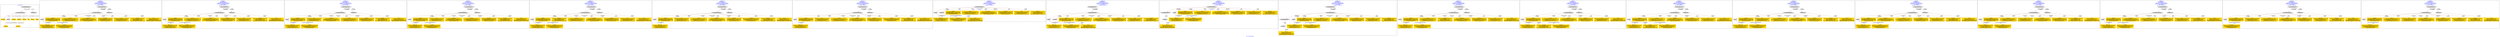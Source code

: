 digraph n0 {
fontcolor="blue"
remincross="true"
label="s12-s-19-artworks.json"
subgraph cluster_0 {
label="1-correct model"
n2[style="filled",color="white",fillcolor="lightgray",label="CulturalHeritageObject1"];
n3[shape="plaintext",style="filled",fillcolor="gold",label="date_made"];
n4[style="filled",color="white",fillcolor="lightgray",label="Person1"];
n5[shape="plaintext",style="filled",fillcolor="gold",label="description"];
n6[shape="plaintext",style="filled",fillcolor="gold",label="dimensions"];
n7[shape="plaintext",style="filled",fillcolor="gold",label="technique"];
n8[shape="plaintext",style="filled",fillcolor="gold",label="title"];
n9[shape="plaintext",style="filled",fillcolor="gold",label="access_id"];
n10[shape="plaintext",style="filled",fillcolor="gold",label="nationality"];
n11[shape="plaintext",style="filled",fillcolor="gold",label="artist_name"];
n12[style="filled",color="white",fillcolor="lightgray",label="EuropeanaAggregation1"];
n13[style="filled",color="white",fillcolor="lightgray",label="WebResource1"];
n14[shape="plaintext",style="filled",fillcolor="gold",label="img_url"];
}
subgraph cluster_1 {
label="candidate 0\nlink coherence:1.0\nnode coherence:1.0\nconfidence:0.48623268279406723\nmapping score:0.6065220053758001\ncost:11.99986\n-precision:1.0-recall:1.0"
n16[style="filled",color="white",fillcolor="lightgray",label="CulturalHeritageObject1"];
n17[style="filled",color="white",fillcolor="lightgray",label="Person1"];
n18[style="filled",color="white",fillcolor="lightgray",label="EuropeanaAggregation1"];
n19[style="filled",color="white",fillcolor="lightgray",label="WebResource1"];
n20[shape="plaintext",style="filled",fillcolor="gold",label="artist_name\n[CulturalHeritageObject,description,0.344]\n[Person,nameOfThePerson,0.279]\n[Document,classLink,0.194]\n[CulturalHeritageObject,title,0.183]"];
n21[shape="plaintext",style="filled",fillcolor="gold",label="technique\n[CulturalHeritageObject,medium,0.681]\n[CulturalHeritageObject,description,0.133]\n[CulturalHeritageObject,provenance,0.124]\n[Concept,prefLabel,0.062]"];
n22[shape="plaintext",style="filled",fillcolor="gold",label="img_url\n[WebResource,classLink,0.646]\n[Document,classLink,0.251]\n[CulturalHeritageObject,description,0.075]\n[CulturalHeritageObject,provenance,0.028]"];
n23[shape="plaintext",style="filled",fillcolor="gold",label="access_id\n[CulturalHeritageObject,extent,0.524]\n[CulturalHeritageObject,accessionNumber,0.179]\n[WebResource,classLink,0.153]\n[CulturalHeritageObject,provenance,0.143]"];
n24[shape="plaintext",style="filled",fillcolor="gold",label="nationality\n[Person,countryAssociatedWithThePerson,0.453]\n[CulturalHeritageObject,description,0.263]\n[CulturalHeritageObject,title,0.227]\n[Concept,prefLabel,0.058]"];
n25[shape="plaintext",style="filled",fillcolor="gold",label="dimensions\n[CulturalHeritageObject,extent,0.67]\n[CulturalHeritageObject,provenance,0.125]\n[CulturalHeritageObject,accessionNumber,0.106]\n[Person,dateOfBirth,0.099]"];
n26[shape="plaintext",style="filled",fillcolor="gold",label="description\n[CulturalHeritageObject,description,0.726]\n[CulturalHeritageObject,title,0.126]\n[CulturalHeritageObject,provenance,0.108]\n[Document,classLink,0.041]"];
n27[shape="plaintext",style="filled",fillcolor="gold",label="title\n[CulturalHeritageObject,description,0.397]\n[CulturalHeritageObject,title,0.306]\n[Document,classLink,0.159]\n[CulturalHeritageObject,provenance,0.137]"];
n28[shape="plaintext",style="filled",fillcolor="gold",label="date_made\n[CulturalHeritageObject,created,0.435]\n[Person,dateOfBirth,0.329]\n[Person,dateOfDeath,0.196]\n[CulturalHeritageObject,provenance,0.041]"];
}
subgraph cluster_2 {
label="candidate 1\nlink coherence:1.0\nnode coherence:1.0\nconfidence:0.48223730548787835\nmapping score:0.6051902129404039\ncost:11.99986\n-precision:0.92-recall:0.92"
n30[style="filled",color="white",fillcolor="lightgray",label="CulturalHeritageObject1"];
n31[style="filled",color="white",fillcolor="lightgray",label="Person1"];
n32[style="filled",color="white",fillcolor="lightgray",label="EuropeanaAggregation1"];
n33[style="filled",color="white",fillcolor="lightgray",label="WebResource1"];
n34[shape="plaintext",style="filled",fillcolor="gold",label="artist_name\n[CulturalHeritageObject,description,0.344]\n[Person,nameOfThePerson,0.279]\n[Document,classLink,0.194]\n[CulturalHeritageObject,title,0.183]"];
n35[shape="plaintext",style="filled",fillcolor="gold",label="technique\n[CulturalHeritageObject,medium,0.681]\n[CulturalHeritageObject,description,0.133]\n[CulturalHeritageObject,provenance,0.124]\n[Concept,prefLabel,0.062]"];
n36[shape="plaintext",style="filled",fillcolor="gold",label="access_id\n[CulturalHeritageObject,extent,0.524]\n[CulturalHeritageObject,accessionNumber,0.179]\n[WebResource,classLink,0.153]\n[CulturalHeritageObject,provenance,0.143]"];
n37[shape="plaintext",style="filled",fillcolor="gold",label="img_url\n[WebResource,classLink,0.646]\n[Document,classLink,0.251]\n[CulturalHeritageObject,description,0.075]\n[CulturalHeritageObject,provenance,0.028]"];
n38[shape="plaintext",style="filled",fillcolor="gold",label="nationality\n[Person,countryAssociatedWithThePerson,0.453]\n[CulturalHeritageObject,description,0.263]\n[CulturalHeritageObject,title,0.227]\n[Concept,prefLabel,0.058]"];
n39[shape="plaintext",style="filled",fillcolor="gold",label="dimensions\n[CulturalHeritageObject,extent,0.67]\n[CulturalHeritageObject,provenance,0.125]\n[CulturalHeritageObject,accessionNumber,0.106]\n[Person,dateOfBirth,0.099]"];
n40[shape="plaintext",style="filled",fillcolor="gold",label="description\n[CulturalHeritageObject,description,0.726]\n[CulturalHeritageObject,title,0.126]\n[CulturalHeritageObject,provenance,0.108]\n[Document,classLink,0.041]"];
n41[shape="plaintext",style="filled",fillcolor="gold",label="title\n[CulturalHeritageObject,description,0.397]\n[CulturalHeritageObject,title,0.306]\n[Document,classLink,0.159]\n[CulturalHeritageObject,provenance,0.137]"];
n42[shape="plaintext",style="filled",fillcolor="gold",label="date_made\n[CulturalHeritageObject,created,0.435]\n[Person,dateOfBirth,0.329]\n[Person,dateOfDeath,0.196]\n[CulturalHeritageObject,provenance,0.041]"];
}
subgraph cluster_3 {
label="candidate 10\nlink coherence:1.0\nnode coherence:1.0\nconfidence:0.44520852692132273\nmapping score:0.592847286751552\ncost:11.99986\n-precision:0.75-recall:0.75"
n44[style="filled",color="white",fillcolor="lightgray",label="CulturalHeritageObject1"];
n45[style="filled",color="white",fillcolor="lightgray",label="Person1"];
n46[style="filled",color="white",fillcolor="lightgray",label="EuropeanaAggregation1"];
n47[style="filled",color="white",fillcolor="lightgray",label="WebResource1"];
n48[shape="plaintext",style="filled",fillcolor="gold",label="artist_name\n[CulturalHeritageObject,description,0.344]\n[Person,nameOfThePerson,0.279]\n[Document,classLink,0.194]\n[CulturalHeritageObject,title,0.183]"];
n49[shape="plaintext",style="filled",fillcolor="gold",label="technique\n[CulturalHeritageObject,medium,0.681]\n[CulturalHeritageObject,description,0.133]\n[CulturalHeritageObject,provenance,0.124]\n[Concept,prefLabel,0.062]"];
n50[shape="plaintext",style="filled",fillcolor="gold",label="title\n[CulturalHeritageObject,description,0.397]\n[CulturalHeritageObject,title,0.306]\n[Document,classLink,0.159]\n[CulturalHeritageObject,provenance,0.137]"];
n51[shape="plaintext",style="filled",fillcolor="gold",label="dimensions\n[CulturalHeritageObject,extent,0.67]\n[CulturalHeritageObject,provenance,0.125]\n[CulturalHeritageObject,accessionNumber,0.106]\n[Person,dateOfBirth,0.099]"];
n52[shape="plaintext",style="filled",fillcolor="gold",label="img_url\n[WebResource,classLink,0.646]\n[Document,classLink,0.251]\n[CulturalHeritageObject,description,0.075]\n[CulturalHeritageObject,provenance,0.028]"];
n53[shape="plaintext",style="filled",fillcolor="gold",label="nationality\n[Person,countryAssociatedWithThePerson,0.453]\n[CulturalHeritageObject,description,0.263]\n[CulturalHeritageObject,title,0.227]\n[Concept,prefLabel,0.058]"];
n54[shape="plaintext",style="filled",fillcolor="gold",label="access_id\n[CulturalHeritageObject,extent,0.524]\n[CulturalHeritageObject,accessionNumber,0.179]\n[WebResource,classLink,0.153]\n[CulturalHeritageObject,provenance,0.143]"];
n55[shape="plaintext",style="filled",fillcolor="gold",label="description\n[CulturalHeritageObject,description,0.726]\n[CulturalHeritageObject,title,0.126]\n[CulturalHeritageObject,provenance,0.108]\n[Document,classLink,0.041]"];
n56[shape="plaintext",style="filled",fillcolor="gold",label="date_made\n[CulturalHeritageObject,created,0.435]\n[Person,dateOfBirth,0.329]\n[Person,dateOfDeath,0.196]\n[CulturalHeritageObject,provenance,0.041]"];
}
subgraph cluster_4 {
label="candidate 11\nlink coherence:1.0\nnode coherence:1.0\nconfidence:0.4431255989180155\nmapping score:0.5921529774171163\ncost:11.99986\n-precision:0.75-recall:0.75"
n58[style="filled",color="white",fillcolor="lightgray",label="CulturalHeritageObject1"];
n59[style="filled",color="white",fillcolor="lightgray",label="Person1"];
n60[style="filled",color="white",fillcolor="lightgray",label="EuropeanaAggregation1"];
n61[style="filled",color="white",fillcolor="lightgray",label="WebResource1"];
n62[shape="plaintext",style="filled",fillcolor="gold",label="artist_name\n[CulturalHeritageObject,description,0.344]\n[Person,nameOfThePerson,0.279]\n[Document,classLink,0.194]\n[CulturalHeritageObject,title,0.183]"];
n63[shape="plaintext",style="filled",fillcolor="gold",label="technique\n[CulturalHeritageObject,medium,0.681]\n[CulturalHeritageObject,description,0.133]\n[CulturalHeritageObject,provenance,0.124]\n[Concept,prefLabel,0.062]"];
n64[shape="plaintext",style="filled",fillcolor="gold",label="title\n[CulturalHeritageObject,description,0.397]\n[CulturalHeritageObject,title,0.306]\n[Document,classLink,0.159]\n[CulturalHeritageObject,provenance,0.137]"];
n65[shape="plaintext",style="filled",fillcolor="gold",label="img_url\n[WebResource,classLink,0.646]\n[Document,classLink,0.251]\n[CulturalHeritageObject,description,0.075]\n[CulturalHeritageObject,provenance,0.028]"];
n66[shape="plaintext",style="filled",fillcolor="gold",label="dimensions\n[CulturalHeritageObject,extent,0.67]\n[CulturalHeritageObject,provenance,0.125]\n[CulturalHeritageObject,accessionNumber,0.106]\n[Person,dateOfBirth,0.099]"];
n67[shape="plaintext",style="filled",fillcolor="gold",label="nationality\n[Person,countryAssociatedWithThePerson,0.453]\n[CulturalHeritageObject,description,0.263]\n[CulturalHeritageObject,title,0.227]\n[Concept,prefLabel,0.058]"];
n68[shape="plaintext",style="filled",fillcolor="gold",label="access_id\n[CulturalHeritageObject,extent,0.524]\n[CulturalHeritageObject,accessionNumber,0.179]\n[WebResource,classLink,0.153]\n[CulturalHeritageObject,provenance,0.143]"];
n69[shape="plaintext",style="filled",fillcolor="gold",label="description\n[CulturalHeritageObject,description,0.726]\n[CulturalHeritageObject,title,0.126]\n[CulturalHeritageObject,provenance,0.108]\n[Document,classLink,0.041]"];
n70[shape="plaintext",style="filled",fillcolor="gold",label="date_made\n[CulturalHeritageObject,created,0.435]\n[Person,dateOfBirth,0.329]\n[Person,dateOfDeath,0.196]\n[CulturalHeritageObject,provenance,0.041]"];
}
subgraph cluster_5 {
label="candidate 12\nlink coherence:1.0\nnode coherence:1.0\nconfidence:0.44238524195260165\nmapping score:0.5919061917619783\ncost:11.99986\n-precision:0.92-recall:0.92"
n72[style="filled",color="white",fillcolor="lightgray",label="CulturalHeritageObject1"];
n73[style="filled",color="white",fillcolor="lightgray",label="Person1"];
n74[style="filled",color="white",fillcolor="lightgray",label="EuropeanaAggregation1"];
n75[style="filled",color="white",fillcolor="lightgray",label="WebResource1"];
n76[shape="plaintext",style="filled",fillcolor="gold",label="artist_name\n[CulturalHeritageObject,description,0.344]\n[Person,nameOfThePerson,0.279]\n[Document,classLink,0.194]\n[CulturalHeritageObject,title,0.183]"];
n77[shape="plaintext",style="filled",fillcolor="gold",label="technique\n[CulturalHeritageObject,medium,0.681]\n[CulturalHeritageObject,description,0.133]\n[CulturalHeritageObject,provenance,0.124]\n[Concept,prefLabel,0.062]"];
n78[shape="plaintext",style="filled",fillcolor="gold",label="date_made\n[CulturalHeritageObject,created,0.435]\n[Person,dateOfBirth,0.329]\n[Person,dateOfDeath,0.196]\n[CulturalHeritageObject,provenance,0.041]"];
n79[shape="plaintext",style="filled",fillcolor="gold",label="img_url\n[WebResource,classLink,0.646]\n[Document,classLink,0.251]\n[CulturalHeritageObject,description,0.075]\n[CulturalHeritageObject,provenance,0.028]"];
n80[shape="plaintext",style="filled",fillcolor="gold",label="access_id\n[CulturalHeritageObject,extent,0.524]\n[CulturalHeritageObject,accessionNumber,0.179]\n[WebResource,classLink,0.153]\n[CulturalHeritageObject,provenance,0.143]"];
n81[shape="plaintext",style="filled",fillcolor="gold",label="nationality\n[Person,countryAssociatedWithThePerson,0.453]\n[CulturalHeritageObject,description,0.263]\n[CulturalHeritageObject,title,0.227]\n[Concept,prefLabel,0.058]"];
n82[shape="plaintext",style="filled",fillcolor="gold",label="dimensions\n[CulturalHeritageObject,extent,0.67]\n[CulturalHeritageObject,provenance,0.125]\n[CulturalHeritageObject,accessionNumber,0.106]\n[Person,dateOfBirth,0.099]"];
n83[shape="plaintext",style="filled",fillcolor="gold",label="description\n[CulturalHeritageObject,description,0.726]\n[CulturalHeritageObject,title,0.126]\n[CulturalHeritageObject,provenance,0.108]\n[Document,classLink,0.041]"];
n84[shape="plaintext",style="filled",fillcolor="gold",label="title\n[CulturalHeritageObject,description,0.397]\n[CulturalHeritageObject,title,0.306]\n[Document,classLink,0.159]\n[CulturalHeritageObject,provenance,0.137]"];
}
subgraph cluster_6 {
label="candidate 13\nlink coherence:1.0\nnode coherence:1.0\nconfidence:0.4423244124899353\nmapping score:0.5918859152744228\ncost:11.99986\n-precision:0.83-recall:0.83"
n86[style="filled",color="white",fillcolor="lightgray",label="CulturalHeritageObject1"];
n87[style="filled",color="white",fillcolor="lightgray",label="Person1"];
n88[style="filled",color="white",fillcolor="lightgray",label="EuropeanaAggregation1"];
n89[style="filled",color="white",fillcolor="lightgray",label="WebResource1"];
n90[shape="plaintext",style="filled",fillcolor="gold",label="artist_name\n[CulturalHeritageObject,description,0.344]\n[Person,nameOfThePerson,0.279]\n[Document,classLink,0.194]\n[CulturalHeritageObject,title,0.183]"];
n91[shape="plaintext",style="filled",fillcolor="gold",label="technique\n[CulturalHeritageObject,medium,0.681]\n[CulturalHeritageObject,description,0.133]\n[CulturalHeritageObject,provenance,0.124]\n[Concept,prefLabel,0.062]"];
n92[shape="plaintext",style="filled",fillcolor="gold",label="title\n[CulturalHeritageObject,description,0.397]\n[CulturalHeritageObject,title,0.306]\n[Document,classLink,0.159]\n[CulturalHeritageObject,provenance,0.137]"];
n93[shape="plaintext",style="filled",fillcolor="gold",label="img_url\n[WebResource,classLink,0.646]\n[Document,classLink,0.251]\n[CulturalHeritageObject,description,0.075]\n[CulturalHeritageObject,provenance,0.028]"];
n94[shape="plaintext",style="filled",fillcolor="gold",label="access_id\n[CulturalHeritageObject,extent,0.524]\n[CulturalHeritageObject,accessionNumber,0.179]\n[WebResource,classLink,0.153]\n[CulturalHeritageObject,provenance,0.143]"];
n95[shape="plaintext",style="filled",fillcolor="gold",label="dimensions\n[CulturalHeritageObject,extent,0.67]\n[CulturalHeritageObject,provenance,0.125]\n[CulturalHeritageObject,accessionNumber,0.106]\n[Person,dateOfBirth,0.099]"];
n96[shape="plaintext",style="filled",fillcolor="gold",label="description\n[CulturalHeritageObject,description,0.726]\n[CulturalHeritageObject,title,0.126]\n[CulturalHeritageObject,provenance,0.108]\n[Document,classLink,0.041]"];
n97[shape="plaintext",style="filled",fillcolor="gold",label="nationality\n[Person,countryAssociatedWithThePerson,0.453]\n[CulturalHeritageObject,description,0.263]\n[CulturalHeritageObject,title,0.227]\n[Concept,prefLabel,0.058]"];
n98[shape="plaintext",style="filled",fillcolor="gold",label="date_made\n[CulturalHeritageObject,created,0.435]\n[Person,dateOfBirth,0.329]\n[Person,dateOfDeath,0.196]\n[CulturalHeritageObject,provenance,0.041]"];
}
subgraph cluster_7 {
label="candidate 14\nlink coherence:1.0\nnode coherence:1.0\nconfidence:0.4423244124899353\nmapping score:0.5918859152744228\ncost:11.99992\n-precision:0.75-recall:0.75"
n100[style="filled",color="white",fillcolor="lightgray",label="CulturalHeritageObject1"];
n101[style="filled",color="white",fillcolor="lightgray",label="Person2"];
n102[style="filled",color="white",fillcolor="lightgray",label="EuropeanaAggregation1"];
n103[style="filled",color="white",fillcolor="lightgray",label="WebResource1"];
n104[shape="plaintext",style="filled",fillcolor="gold",label="technique\n[CulturalHeritageObject,medium,0.681]\n[CulturalHeritageObject,description,0.133]\n[CulturalHeritageObject,provenance,0.124]\n[Concept,prefLabel,0.062]"];
n105[shape="plaintext",style="filled",fillcolor="gold",label="title\n[CulturalHeritageObject,description,0.397]\n[CulturalHeritageObject,title,0.306]\n[Document,classLink,0.159]\n[CulturalHeritageObject,provenance,0.137]"];
n106[shape="plaintext",style="filled",fillcolor="gold",label="img_url\n[WebResource,classLink,0.646]\n[Document,classLink,0.251]\n[CulturalHeritageObject,description,0.075]\n[CulturalHeritageObject,provenance,0.028]"];
n107[shape="plaintext",style="filled",fillcolor="gold",label="access_id\n[CulturalHeritageObject,extent,0.524]\n[CulturalHeritageObject,accessionNumber,0.179]\n[WebResource,classLink,0.153]\n[CulturalHeritageObject,provenance,0.143]"];
n108[shape="plaintext",style="filled",fillcolor="gold",label="dimensions\n[CulturalHeritageObject,extent,0.67]\n[CulturalHeritageObject,provenance,0.125]\n[CulturalHeritageObject,accessionNumber,0.106]\n[Person,dateOfBirth,0.099]"];
n109[shape="plaintext",style="filled",fillcolor="gold",label="description\n[CulturalHeritageObject,description,0.726]\n[CulturalHeritageObject,title,0.126]\n[CulturalHeritageObject,provenance,0.108]\n[Document,classLink,0.041]"];
n110[shape="plaintext",style="filled",fillcolor="gold",label="artist_name\n[CulturalHeritageObject,description,0.344]\n[Person,nameOfThePerson,0.279]\n[Document,classLink,0.194]\n[CulturalHeritageObject,title,0.183]"];
n111[shape="plaintext",style="filled",fillcolor="gold",label="nationality\n[Person,countryAssociatedWithThePerson,0.453]\n[CulturalHeritageObject,description,0.263]\n[CulturalHeritageObject,title,0.227]\n[Concept,prefLabel,0.058]"];
n112[shape="plaintext",style="filled",fillcolor="gold",label="date_made\n[CulturalHeritageObject,created,0.435]\n[Person,dateOfBirth,0.329]\n[Person,dateOfDeath,0.196]\n[CulturalHeritageObject,provenance,0.041]"];
}
subgraph cluster_8 {
label="candidate 15\nlink coherence:1.0\nnode coherence:1.0\nconfidence:0.44232342780380496\nmapping score:0.5918855870457127\ncost:10.99994\n-precision:0.82-recall:0.75"
n114[style="filled",color="white",fillcolor="lightgray",label="CulturalHeritageObject1"];
n115[style="filled",color="white",fillcolor="lightgray",label="Person1"];
n116[style="filled",color="white",fillcolor="lightgray",label="Document1"];
n117[shape="plaintext",style="filled",fillcolor="gold",label="artist_name\n[CulturalHeritageObject,description,0.344]\n[Person,nameOfThePerson,0.279]\n[Document,classLink,0.194]\n[CulturalHeritageObject,title,0.183]"];
n118[shape="plaintext",style="filled",fillcolor="gold",label="technique\n[CulturalHeritageObject,medium,0.681]\n[CulturalHeritageObject,description,0.133]\n[CulturalHeritageObject,provenance,0.124]\n[Concept,prefLabel,0.062]"];
n119[shape="plaintext",style="filled",fillcolor="gold",label="img_url\n[WebResource,classLink,0.646]\n[Document,classLink,0.251]\n[CulturalHeritageObject,description,0.075]\n[CulturalHeritageObject,provenance,0.028]"];
n120[shape="plaintext",style="filled",fillcolor="gold",label="access_id\n[CulturalHeritageObject,extent,0.524]\n[CulturalHeritageObject,accessionNumber,0.179]\n[WebResource,classLink,0.153]\n[CulturalHeritageObject,provenance,0.143]"];
n121[shape="plaintext",style="filled",fillcolor="gold",label="nationality\n[Person,countryAssociatedWithThePerson,0.453]\n[CulturalHeritageObject,description,0.263]\n[CulturalHeritageObject,title,0.227]\n[Concept,prefLabel,0.058]"];
n122[shape="plaintext",style="filled",fillcolor="gold",label="dimensions\n[CulturalHeritageObject,extent,0.67]\n[CulturalHeritageObject,provenance,0.125]\n[CulturalHeritageObject,accessionNumber,0.106]\n[Person,dateOfBirth,0.099]"];
n123[shape="plaintext",style="filled",fillcolor="gold",label="description\n[CulturalHeritageObject,description,0.726]\n[CulturalHeritageObject,title,0.126]\n[CulturalHeritageObject,provenance,0.108]\n[Document,classLink,0.041]"];
n124[shape="plaintext",style="filled",fillcolor="gold",label="title\n[CulturalHeritageObject,description,0.397]\n[CulturalHeritageObject,title,0.306]\n[Document,classLink,0.159]\n[CulturalHeritageObject,provenance,0.137]"];
n125[shape="plaintext",style="filled",fillcolor="gold",label="date_made\n[CulturalHeritageObject,created,0.435]\n[Person,dateOfBirth,0.329]\n[Person,dateOfDeath,0.196]\n[CulturalHeritageObject,provenance,0.041]"];
}
subgraph cluster_9 {
label="candidate 16\nlink coherence:1.0\nnode coherence:1.0\nconfidence:0.44232342780380496\nmapping score:0.5918855870457127\ncost:11.9999\n-precision:0.83-recall:0.83"
n127[style="filled",color="white",fillcolor="lightgray",label="CulturalHeritageObject1"];
n128[style="filled",color="white",fillcolor="lightgray",label="Person1"];
n129[style="filled",color="white",fillcolor="lightgray",label="Document1"];
n130[style="filled",color="white",fillcolor="lightgray",label="EuropeanaAggregation1"];
n131[shape="plaintext",style="filled",fillcolor="gold",label="artist_name\n[CulturalHeritageObject,description,0.344]\n[Person,nameOfThePerson,0.279]\n[Document,classLink,0.194]\n[CulturalHeritageObject,title,0.183]"];
n132[shape="plaintext",style="filled",fillcolor="gold",label="technique\n[CulturalHeritageObject,medium,0.681]\n[CulturalHeritageObject,description,0.133]\n[CulturalHeritageObject,provenance,0.124]\n[Concept,prefLabel,0.062]"];
n133[shape="plaintext",style="filled",fillcolor="gold",label="img_url\n[WebResource,classLink,0.646]\n[Document,classLink,0.251]\n[CulturalHeritageObject,description,0.075]\n[CulturalHeritageObject,provenance,0.028]"];
n134[shape="plaintext",style="filled",fillcolor="gold",label="access_id\n[CulturalHeritageObject,extent,0.524]\n[CulturalHeritageObject,accessionNumber,0.179]\n[WebResource,classLink,0.153]\n[CulturalHeritageObject,provenance,0.143]"];
n135[shape="plaintext",style="filled",fillcolor="gold",label="nationality\n[Person,countryAssociatedWithThePerson,0.453]\n[CulturalHeritageObject,description,0.263]\n[CulturalHeritageObject,title,0.227]\n[Concept,prefLabel,0.058]"];
n136[shape="plaintext",style="filled",fillcolor="gold",label="dimensions\n[CulturalHeritageObject,extent,0.67]\n[CulturalHeritageObject,provenance,0.125]\n[CulturalHeritageObject,accessionNumber,0.106]\n[Person,dateOfBirth,0.099]"];
n137[shape="plaintext",style="filled",fillcolor="gold",label="description\n[CulturalHeritageObject,description,0.726]\n[CulturalHeritageObject,title,0.126]\n[CulturalHeritageObject,provenance,0.108]\n[Document,classLink,0.041]"];
n138[shape="plaintext",style="filled",fillcolor="gold",label="title\n[CulturalHeritageObject,description,0.397]\n[CulturalHeritageObject,title,0.306]\n[Document,classLink,0.159]\n[CulturalHeritageObject,provenance,0.137]"];
n139[shape="plaintext",style="filled",fillcolor="gold",label="date_made\n[CulturalHeritageObject,created,0.435]\n[Person,dateOfBirth,0.329]\n[Person,dateOfDeath,0.196]\n[CulturalHeritageObject,provenance,0.041]"];
}
subgraph cluster_10 {
label="candidate 17\nlink coherence:1.0\nnode coherence:1.0\nconfidence:0.44232342780380496\nmapping score:0.5918855870457127\ncost:11.99993\n-precision:0.75-recall:0.75"
n141[style="filled",color="white",fillcolor="lightgray",label="CulturalHeritageObject1"];
n142[style="filled",color="white",fillcolor="lightgray",label="CulturalHeritageObject2"];
n143[style="filled",color="white",fillcolor="lightgray",label="Person1"];
n144[style="filled",color="white",fillcolor="lightgray",label="Document2"];
n145[shape="plaintext",style="filled",fillcolor="gold",label="artist_name\n[CulturalHeritageObject,description,0.344]\n[Person,nameOfThePerson,0.279]\n[Document,classLink,0.194]\n[CulturalHeritageObject,title,0.183]"];
n146[shape="plaintext",style="filled",fillcolor="gold",label="technique\n[CulturalHeritageObject,medium,0.681]\n[CulturalHeritageObject,description,0.133]\n[CulturalHeritageObject,provenance,0.124]\n[Concept,prefLabel,0.062]"];
n147[shape="plaintext",style="filled",fillcolor="gold",label="access_id\n[CulturalHeritageObject,extent,0.524]\n[CulturalHeritageObject,accessionNumber,0.179]\n[WebResource,classLink,0.153]\n[CulturalHeritageObject,provenance,0.143]"];
n148[shape="plaintext",style="filled",fillcolor="gold",label="nationality\n[Person,countryAssociatedWithThePerson,0.453]\n[CulturalHeritageObject,description,0.263]\n[CulturalHeritageObject,title,0.227]\n[Concept,prefLabel,0.058]"];
n149[shape="plaintext",style="filled",fillcolor="gold",label="dimensions\n[CulturalHeritageObject,extent,0.67]\n[CulturalHeritageObject,provenance,0.125]\n[CulturalHeritageObject,accessionNumber,0.106]\n[Person,dateOfBirth,0.099]"];
n150[shape="plaintext",style="filled",fillcolor="gold",label="description\n[CulturalHeritageObject,description,0.726]\n[CulturalHeritageObject,title,0.126]\n[CulturalHeritageObject,provenance,0.108]\n[Document,classLink,0.041]"];
n151[shape="plaintext",style="filled",fillcolor="gold",label="img_url\n[WebResource,classLink,0.646]\n[Document,classLink,0.251]\n[CulturalHeritageObject,description,0.075]\n[CulturalHeritageObject,provenance,0.028]"];
n152[shape="plaintext",style="filled",fillcolor="gold",label="title\n[CulturalHeritageObject,description,0.397]\n[CulturalHeritageObject,title,0.306]\n[Document,classLink,0.159]\n[CulturalHeritageObject,provenance,0.137]"];
n153[shape="plaintext",style="filled",fillcolor="gold",label="date_made\n[CulturalHeritageObject,created,0.435]\n[Person,dateOfBirth,0.329]\n[Person,dateOfDeath,0.196]\n[CulturalHeritageObject,provenance,0.041]"];
}
subgraph cluster_11 {
label="candidate 18\nlink coherence:1.0\nnode coherence:1.0\nconfidence:0.44232342780380496\nmapping score:0.5918855870457127\ncost:12.99989\n-precision:0.77-recall:0.83"
n155[style="filled",color="white",fillcolor="lightgray",label="CulturalHeritageObject1"];
n156[style="filled",color="white",fillcolor="lightgray",label="CulturalHeritageObject2"];
n157[style="filled",color="white",fillcolor="lightgray",label="Person1"];
n158[style="filled",color="white",fillcolor="lightgray",label="Document2"];
n159[style="filled",color="white",fillcolor="lightgray",label="EuropeanaAggregation1"];
n160[shape="plaintext",style="filled",fillcolor="gold",label="artist_name\n[CulturalHeritageObject,description,0.344]\n[Person,nameOfThePerson,0.279]\n[Document,classLink,0.194]\n[CulturalHeritageObject,title,0.183]"];
n161[shape="plaintext",style="filled",fillcolor="gold",label="technique\n[CulturalHeritageObject,medium,0.681]\n[CulturalHeritageObject,description,0.133]\n[CulturalHeritageObject,provenance,0.124]\n[Concept,prefLabel,0.062]"];
n162[shape="plaintext",style="filled",fillcolor="gold",label="access_id\n[CulturalHeritageObject,extent,0.524]\n[CulturalHeritageObject,accessionNumber,0.179]\n[WebResource,classLink,0.153]\n[CulturalHeritageObject,provenance,0.143]"];
n163[shape="plaintext",style="filled",fillcolor="gold",label="nationality\n[Person,countryAssociatedWithThePerson,0.453]\n[CulturalHeritageObject,description,0.263]\n[CulturalHeritageObject,title,0.227]\n[Concept,prefLabel,0.058]"];
n164[shape="plaintext",style="filled",fillcolor="gold",label="dimensions\n[CulturalHeritageObject,extent,0.67]\n[CulturalHeritageObject,provenance,0.125]\n[CulturalHeritageObject,accessionNumber,0.106]\n[Person,dateOfBirth,0.099]"];
n165[shape="plaintext",style="filled",fillcolor="gold",label="description\n[CulturalHeritageObject,description,0.726]\n[CulturalHeritageObject,title,0.126]\n[CulturalHeritageObject,provenance,0.108]\n[Document,classLink,0.041]"];
n166[shape="plaintext",style="filled",fillcolor="gold",label="img_url\n[WebResource,classLink,0.646]\n[Document,classLink,0.251]\n[CulturalHeritageObject,description,0.075]\n[CulturalHeritageObject,provenance,0.028]"];
n167[shape="plaintext",style="filled",fillcolor="gold",label="title\n[CulturalHeritageObject,description,0.397]\n[CulturalHeritageObject,title,0.306]\n[Document,classLink,0.159]\n[CulturalHeritageObject,provenance,0.137]"];
n168[shape="plaintext",style="filled",fillcolor="gold",label="date_made\n[CulturalHeritageObject,created,0.435]\n[Person,dateOfBirth,0.329]\n[Person,dateOfDeath,0.196]\n[CulturalHeritageObject,provenance,0.041]"];
}
subgraph cluster_12 {
label="candidate 19\nlink coherence:1.0\nnode coherence:1.0\nconfidence:0.43838986464641283\nmapping score:0.5905743993265821\ncost:11.99986\n-precision:0.83-recall:0.83"
n170[style="filled",color="white",fillcolor="lightgray",label="CulturalHeritageObject1"];
n171[style="filled",color="white",fillcolor="lightgray",label="Person1"];
n172[style="filled",color="white",fillcolor="lightgray",label="EuropeanaAggregation1"];
n173[style="filled",color="white",fillcolor="lightgray",label="WebResource1"];
n174[shape="plaintext",style="filled",fillcolor="gold",label="artist_name\n[CulturalHeritageObject,description,0.344]\n[Person,nameOfThePerson,0.279]\n[Document,classLink,0.194]\n[CulturalHeritageObject,title,0.183]"];
n175[shape="plaintext",style="filled",fillcolor="gold",label="technique\n[CulturalHeritageObject,medium,0.681]\n[CulturalHeritageObject,description,0.133]\n[CulturalHeritageObject,provenance,0.124]\n[Concept,prefLabel,0.062]"];
n176[shape="plaintext",style="filled",fillcolor="gold",label="access_id\n[CulturalHeritageObject,extent,0.524]\n[CulturalHeritageObject,accessionNumber,0.179]\n[WebResource,classLink,0.153]\n[CulturalHeritageObject,provenance,0.143]"];
n177[shape="plaintext",style="filled",fillcolor="gold",label="date_made\n[CulturalHeritageObject,created,0.435]\n[Person,dateOfBirth,0.329]\n[Person,dateOfDeath,0.196]\n[CulturalHeritageObject,provenance,0.041]"];
n178[shape="plaintext",style="filled",fillcolor="gold",label="img_url\n[WebResource,classLink,0.646]\n[Document,classLink,0.251]\n[CulturalHeritageObject,description,0.075]\n[CulturalHeritageObject,provenance,0.028]"];
n179[shape="plaintext",style="filled",fillcolor="gold",label="nationality\n[Person,countryAssociatedWithThePerson,0.453]\n[CulturalHeritageObject,description,0.263]\n[CulturalHeritageObject,title,0.227]\n[Concept,prefLabel,0.058]"];
n180[shape="plaintext",style="filled",fillcolor="gold",label="dimensions\n[CulturalHeritageObject,extent,0.67]\n[CulturalHeritageObject,provenance,0.125]\n[CulturalHeritageObject,accessionNumber,0.106]\n[Person,dateOfBirth,0.099]"];
n181[shape="plaintext",style="filled",fillcolor="gold",label="description\n[CulturalHeritageObject,description,0.726]\n[CulturalHeritageObject,title,0.126]\n[CulturalHeritageObject,provenance,0.108]\n[Document,classLink,0.041]"];
n182[shape="plaintext",style="filled",fillcolor="gold",label="title\n[CulturalHeritageObject,description,0.397]\n[CulturalHeritageObject,title,0.306]\n[Document,classLink,0.159]\n[CulturalHeritageObject,provenance,0.137]"];
}
subgraph cluster_13 {
label="candidate 2\nlink coherence:1.0\nnode coherence:1.0\nconfidence:0.4743967088198801\nmapping score:0.6025766807177378\ncost:11.99986\n-precision:0.92-recall:0.92"
n184[style="filled",color="white",fillcolor="lightgray",label="CulturalHeritageObject1"];
n185[style="filled",color="white",fillcolor="lightgray",label="Person1"];
n186[style="filled",color="white",fillcolor="lightgray",label="EuropeanaAggregation1"];
n187[style="filled",color="white",fillcolor="lightgray",label="WebResource1"];
n188[shape="plaintext",style="filled",fillcolor="gold",label="artist_name\n[CulturalHeritageObject,description,0.344]\n[Person,nameOfThePerson,0.279]\n[Document,classLink,0.194]\n[CulturalHeritageObject,title,0.183]"];
n189[shape="plaintext",style="filled",fillcolor="gold",label="technique\n[CulturalHeritageObject,medium,0.681]\n[CulturalHeritageObject,description,0.133]\n[CulturalHeritageObject,provenance,0.124]\n[Concept,prefLabel,0.062]"];
n190[shape="plaintext",style="filled",fillcolor="gold",label="date_made\n[CulturalHeritageObject,created,0.435]\n[Person,dateOfBirth,0.329]\n[Person,dateOfDeath,0.196]\n[CulturalHeritageObject,provenance,0.041]"];
n191[shape="plaintext",style="filled",fillcolor="gold",label="img_url\n[WebResource,classLink,0.646]\n[Document,classLink,0.251]\n[CulturalHeritageObject,description,0.075]\n[CulturalHeritageObject,provenance,0.028]"];
n192[shape="plaintext",style="filled",fillcolor="gold",label="access_id\n[CulturalHeritageObject,extent,0.524]\n[CulturalHeritageObject,accessionNumber,0.179]\n[WebResource,classLink,0.153]\n[CulturalHeritageObject,provenance,0.143]"];
n193[shape="plaintext",style="filled",fillcolor="gold",label="nationality\n[Person,countryAssociatedWithThePerson,0.453]\n[CulturalHeritageObject,description,0.263]\n[CulturalHeritageObject,title,0.227]\n[Concept,prefLabel,0.058]"];
n194[shape="plaintext",style="filled",fillcolor="gold",label="dimensions\n[CulturalHeritageObject,extent,0.67]\n[CulturalHeritageObject,provenance,0.125]\n[CulturalHeritageObject,accessionNumber,0.106]\n[Person,dateOfBirth,0.099]"];
n195[shape="plaintext",style="filled",fillcolor="gold",label="description\n[CulturalHeritageObject,description,0.726]\n[CulturalHeritageObject,title,0.126]\n[CulturalHeritageObject,provenance,0.108]\n[Document,classLink,0.041]"];
n196[shape="plaintext",style="filled",fillcolor="gold",label="title\n[CulturalHeritageObject,description,0.397]\n[CulturalHeritageObject,title,0.306]\n[Document,classLink,0.159]\n[CulturalHeritageObject,provenance,0.137]"];
}
subgraph cluster_14 {
label="candidate 3\nlink coherence:1.0\nnode coherence:1.0\nconfidence:0.47040133151369123\nmapping score:0.6012448882823415\ncost:11.99986\n-precision:0.83-recall:0.83"
n198[style="filled",color="white",fillcolor="lightgray",label="CulturalHeritageObject1"];
n199[style="filled",color="white",fillcolor="lightgray",label="Person1"];
n200[style="filled",color="white",fillcolor="lightgray",label="EuropeanaAggregation1"];
n201[style="filled",color="white",fillcolor="lightgray",label="WebResource1"];
n202[shape="plaintext",style="filled",fillcolor="gold",label="artist_name\n[CulturalHeritageObject,description,0.344]\n[Person,nameOfThePerson,0.279]\n[Document,classLink,0.194]\n[CulturalHeritageObject,title,0.183]"];
n203[shape="plaintext",style="filled",fillcolor="gold",label="technique\n[CulturalHeritageObject,medium,0.681]\n[CulturalHeritageObject,description,0.133]\n[CulturalHeritageObject,provenance,0.124]\n[Concept,prefLabel,0.062]"];
n204[shape="plaintext",style="filled",fillcolor="gold",label="date_made\n[CulturalHeritageObject,created,0.435]\n[Person,dateOfBirth,0.329]\n[Person,dateOfDeath,0.196]\n[CulturalHeritageObject,provenance,0.041]"];
n205[shape="plaintext",style="filled",fillcolor="gold",label="access_id\n[CulturalHeritageObject,extent,0.524]\n[CulturalHeritageObject,accessionNumber,0.179]\n[WebResource,classLink,0.153]\n[CulturalHeritageObject,provenance,0.143]"];
n206[shape="plaintext",style="filled",fillcolor="gold",label="img_url\n[WebResource,classLink,0.646]\n[Document,classLink,0.251]\n[CulturalHeritageObject,description,0.075]\n[CulturalHeritageObject,provenance,0.028]"];
n207[shape="plaintext",style="filled",fillcolor="gold",label="nationality\n[Person,countryAssociatedWithThePerson,0.453]\n[CulturalHeritageObject,description,0.263]\n[CulturalHeritageObject,title,0.227]\n[Concept,prefLabel,0.058]"];
n208[shape="plaintext",style="filled",fillcolor="gold",label="dimensions\n[CulturalHeritageObject,extent,0.67]\n[CulturalHeritageObject,provenance,0.125]\n[CulturalHeritageObject,accessionNumber,0.106]\n[Person,dateOfBirth,0.099]"];
n209[shape="plaintext",style="filled",fillcolor="gold",label="description\n[CulturalHeritageObject,description,0.726]\n[CulturalHeritageObject,title,0.126]\n[CulturalHeritageObject,provenance,0.108]\n[Document,classLink,0.041]"];
n210[shape="plaintext",style="filled",fillcolor="gold",label="title\n[CulturalHeritageObject,description,0.397]\n[CulturalHeritageObject,title,0.306]\n[Document,classLink,0.159]\n[CulturalHeritageObject,provenance,0.137]"];
}
subgraph cluster_15 {
label="candidate 4\nlink coherence:1.0\nnode coherence:1.0\nconfidence:0.4674480601342165\nmapping score:0.6002604644891832\ncost:11.99986\n-precision:0.92-recall:0.92"
n212[style="filled",color="white",fillcolor="lightgray",label="CulturalHeritageObject1"];
n213[style="filled",color="white",fillcolor="lightgray",label="Person1"];
n214[style="filled",color="white",fillcolor="lightgray",label="EuropeanaAggregation1"];
n215[style="filled",color="white",fillcolor="lightgray",label="WebResource1"];
n216[shape="plaintext",style="filled",fillcolor="gold",label="artist_name\n[CulturalHeritageObject,description,0.344]\n[Person,nameOfThePerson,0.279]\n[Document,classLink,0.194]\n[CulturalHeritageObject,title,0.183]"];
n217[shape="plaintext",style="filled",fillcolor="gold",label="technique\n[CulturalHeritageObject,medium,0.681]\n[CulturalHeritageObject,description,0.133]\n[CulturalHeritageObject,provenance,0.124]\n[Concept,prefLabel,0.062]"];
n218[shape="plaintext",style="filled",fillcolor="gold",label="title\n[CulturalHeritageObject,description,0.397]\n[CulturalHeritageObject,title,0.306]\n[Document,classLink,0.159]\n[CulturalHeritageObject,provenance,0.137]"];
n219[shape="plaintext",style="filled",fillcolor="gold",label="img_url\n[WebResource,classLink,0.646]\n[Document,classLink,0.251]\n[CulturalHeritageObject,description,0.075]\n[CulturalHeritageObject,provenance,0.028]"];
n220[shape="plaintext",style="filled",fillcolor="gold",label="access_id\n[CulturalHeritageObject,extent,0.524]\n[CulturalHeritageObject,accessionNumber,0.179]\n[WebResource,classLink,0.153]\n[CulturalHeritageObject,provenance,0.143]"];
n221[shape="plaintext",style="filled",fillcolor="gold",label="nationality\n[Person,countryAssociatedWithThePerson,0.453]\n[CulturalHeritageObject,description,0.263]\n[CulturalHeritageObject,title,0.227]\n[Concept,prefLabel,0.058]"];
n222[shape="plaintext",style="filled",fillcolor="gold",label="dimensions\n[CulturalHeritageObject,extent,0.67]\n[CulturalHeritageObject,provenance,0.125]\n[CulturalHeritageObject,accessionNumber,0.106]\n[Person,dateOfBirth,0.099]"];
n223[shape="plaintext",style="filled",fillcolor="gold",label="description\n[CulturalHeritageObject,description,0.726]\n[CulturalHeritageObject,title,0.126]\n[CulturalHeritageObject,provenance,0.108]\n[Document,classLink,0.041]"];
n224[shape="plaintext",style="filled",fillcolor="gold",label="date_made\n[CulturalHeritageObject,created,0.435]\n[Person,dateOfBirth,0.329]\n[Person,dateOfDeath,0.196]\n[CulturalHeritageObject,provenance,0.041]"];
}
subgraph cluster_16 {
label="candidate 5\nlink coherence:1.0\nnode coherence:1.0\nconfidence:0.46399314958117344\nmapping score:0.599108827638169\ncost:11.99986\n-precision:0.83-recall:0.83"
n226[style="filled",color="white",fillcolor="lightgray",label="CulturalHeritageObject1"];
n227[style="filled",color="white",fillcolor="lightgray",label="Person1"];
n228[style="filled",color="white",fillcolor="lightgray",label="EuropeanaAggregation1"];
n229[style="filled",color="white",fillcolor="lightgray",label="WebResource1"];
n230[shape="plaintext",style="filled",fillcolor="gold",label="artist_name\n[CulturalHeritageObject,description,0.344]\n[Person,nameOfThePerson,0.279]\n[Document,classLink,0.194]\n[CulturalHeritageObject,title,0.183]"];
n231[shape="plaintext",style="filled",fillcolor="gold",label="technique\n[CulturalHeritageObject,medium,0.681]\n[CulturalHeritageObject,description,0.133]\n[CulturalHeritageObject,provenance,0.124]\n[Concept,prefLabel,0.062]"];
n232[shape="plaintext",style="filled",fillcolor="gold",label="dimensions\n[CulturalHeritageObject,extent,0.67]\n[CulturalHeritageObject,provenance,0.125]\n[CulturalHeritageObject,accessionNumber,0.106]\n[Person,dateOfBirth,0.099]"];
n233[shape="plaintext",style="filled",fillcolor="gold",label="img_url\n[WebResource,classLink,0.646]\n[Document,classLink,0.251]\n[CulturalHeritageObject,description,0.075]\n[CulturalHeritageObject,provenance,0.028]"];
n234[shape="plaintext",style="filled",fillcolor="gold",label="nationality\n[Person,countryAssociatedWithThePerson,0.453]\n[CulturalHeritageObject,description,0.263]\n[CulturalHeritageObject,title,0.227]\n[Concept,prefLabel,0.058]"];
n235[shape="plaintext",style="filled",fillcolor="gold",label="access_id\n[CulturalHeritageObject,extent,0.524]\n[CulturalHeritageObject,accessionNumber,0.179]\n[WebResource,classLink,0.153]\n[CulturalHeritageObject,provenance,0.143]"];
n236[shape="plaintext",style="filled",fillcolor="gold",label="description\n[CulturalHeritageObject,description,0.726]\n[CulturalHeritageObject,title,0.126]\n[CulturalHeritageObject,provenance,0.108]\n[Document,classLink,0.041]"];
n237[shape="plaintext",style="filled",fillcolor="gold",label="title\n[CulturalHeritageObject,description,0.397]\n[CulturalHeritageObject,title,0.306]\n[Document,classLink,0.159]\n[CulturalHeritageObject,provenance,0.137]"];
n238[shape="plaintext",style="filled",fillcolor="gold",label="date_made\n[CulturalHeritageObject,created,0.435]\n[Person,dateOfBirth,0.329]\n[Person,dateOfDeath,0.196]\n[CulturalHeritageObject,provenance,0.041]"];
}
subgraph cluster_17 {
label="candidate 6\nlink coherence:1.0\nnode coherence:1.0\nconfidence:0.4634526828280276\nmapping score:0.598928672053787\ncost:11.99986\n-precision:0.83-recall:0.83"
n240[style="filled",color="white",fillcolor="lightgray",label="CulturalHeritageObject1"];
n241[style="filled",color="white",fillcolor="lightgray",label="Person1"];
n242[style="filled",color="white",fillcolor="lightgray",label="EuropeanaAggregation1"];
n243[style="filled",color="white",fillcolor="lightgray",label="WebResource1"];
n244[shape="plaintext",style="filled",fillcolor="gold",label="artist_name\n[CulturalHeritageObject,description,0.344]\n[Person,nameOfThePerson,0.279]\n[Document,classLink,0.194]\n[CulturalHeritageObject,title,0.183]"];
n245[shape="plaintext",style="filled",fillcolor="gold",label="technique\n[CulturalHeritageObject,medium,0.681]\n[CulturalHeritageObject,description,0.133]\n[CulturalHeritageObject,provenance,0.124]\n[Concept,prefLabel,0.062]"];
n246[shape="plaintext",style="filled",fillcolor="gold",label="access_id\n[CulturalHeritageObject,extent,0.524]\n[CulturalHeritageObject,accessionNumber,0.179]\n[WebResource,classLink,0.153]\n[CulturalHeritageObject,provenance,0.143]"];
n247[shape="plaintext",style="filled",fillcolor="gold",label="title\n[CulturalHeritageObject,description,0.397]\n[CulturalHeritageObject,title,0.306]\n[Document,classLink,0.159]\n[CulturalHeritageObject,provenance,0.137]"];
n248[shape="plaintext",style="filled",fillcolor="gold",label="img_url\n[WebResource,classLink,0.646]\n[Document,classLink,0.251]\n[CulturalHeritageObject,description,0.075]\n[CulturalHeritageObject,provenance,0.028]"];
n249[shape="plaintext",style="filled",fillcolor="gold",label="nationality\n[Person,countryAssociatedWithThePerson,0.453]\n[CulturalHeritageObject,description,0.263]\n[CulturalHeritageObject,title,0.227]\n[Concept,prefLabel,0.058]"];
n250[shape="plaintext",style="filled",fillcolor="gold",label="dimensions\n[CulturalHeritageObject,extent,0.67]\n[CulturalHeritageObject,provenance,0.125]\n[CulturalHeritageObject,accessionNumber,0.106]\n[Person,dateOfBirth,0.099]"];
n251[shape="plaintext",style="filled",fillcolor="gold",label="description\n[CulturalHeritageObject,description,0.726]\n[CulturalHeritageObject,title,0.126]\n[CulturalHeritageObject,provenance,0.108]\n[Document,classLink,0.041]"];
n252[shape="plaintext",style="filled",fillcolor="gold",label="date_made\n[CulturalHeritageObject,created,0.435]\n[Person,dateOfBirth,0.329]\n[Person,dateOfDeath,0.196]\n[CulturalHeritageObject,provenance,0.041]"];
}
subgraph cluster_18 {
label="candidate 7\nlink coherence:1.0\nnode coherence:1.0\nconfidence:0.46191022157786615\nmapping score:0.5984145183037332\ncost:11.99986\n-precision:0.83-recall:0.83"
n254[style="filled",color="white",fillcolor="lightgray",label="CulturalHeritageObject1"];
n255[style="filled",color="white",fillcolor="lightgray",label="Person1"];
n256[style="filled",color="white",fillcolor="lightgray",label="EuropeanaAggregation1"];
n257[style="filled",color="white",fillcolor="lightgray",label="WebResource1"];
n258[shape="plaintext",style="filled",fillcolor="gold",label="artist_name\n[CulturalHeritageObject,description,0.344]\n[Person,nameOfThePerson,0.279]\n[Document,classLink,0.194]\n[CulturalHeritageObject,title,0.183]"];
n259[shape="plaintext",style="filled",fillcolor="gold",label="technique\n[CulturalHeritageObject,medium,0.681]\n[CulturalHeritageObject,description,0.133]\n[CulturalHeritageObject,provenance,0.124]\n[Concept,prefLabel,0.062]"];
n260[shape="plaintext",style="filled",fillcolor="gold",label="img_url\n[WebResource,classLink,0.646]\n[Document,classLink,0.251]\n[CulturalHeritageObject,description,0.075]\n[CulturalHeritageObject,provenance,0.028]"];
n261[shape="plaintext",style="filled",fillcolor="gold",label="dimensions\n[CulturalHeritageObject,extent,0.67]\n[CulturalHeritageObject,provenance,0.125]\n[CulturalHeritageObject,accessionNumber,0.106]\n[Person,dateOfBirth,0.099]"];
n262[shape="plaintext",style="filled",fillcolor="gold",label="nationality\n[Person,countryAssociatedWithThePerson,0.453]\n[CulturalHeritageObject,description,0.263]\n[CulturalHeritageObject,title,0.227]\n[Concept,prefLabel,0.058]"];
n263[shape="plaintext",style="filled",fillcolor="gold",label="access_id\n[CulturalHeritageObject,extent,0.524]\n[CulturalHeritageObject,accessionNumber,0.179]\n[WebResource,classLink,0.153]\n[CulturalHeritageObject,provenance,0.143]"];
n264[shape="plaintext",style="filled",fillcolor="gold",label="description\n[CulturalHeritageObject,description,0.726]\n[CulturalHeritageObject,title,0.126]\n[CulturalHeritageObject,provenance,0.108]\n[Document,classLink,0.041]"];
n265[shape="plaintext",style="filled",fillcolor="gold",label="title\n[CulturalHeritageObject,description,0.397]\n[CulturalHeritageObject,title,0.306]\n[Document,classLink,0.159]\n[CulturalHeritageObject,provenance,0.137]"];
n266[shape="plaintext",style="filled",fillcolor="gold",label="date_made\n[CulturalHeritageObject,created,0.435]\n[Person,dateOfBirth,0.329]\n[Person,dateOfDeath,0.196]\n[CulturalHeritageObject,provenance,0.041]"];
}
subgraph cluster_19 {
label="candidate 8\nlink coherence:1.0\nnode coherence:1.0\nconfidence:0.45674551251986095\nmapping score:0.5966929486177314\ncost:11.99986\n-precision:0.83-recall:0.83"
n268[style="filled",color="white",fillcolor="lightgray",label="CulturalHeritageObject1"];
n269[style="filled",color="white",fillcolor="lightgray",label="Person1"];
n270[style="filled",color="white",fillcolor="lightgray",label="EuropeanaAggregation1"];
n271[style="filled",color="white",fillcolor="lightgray",label="WebResource1"];
n272[shape="plaintext",style="filled",fillcolor="gold",label="technique\n[CulturalHeritageObject,medium,0.681]\n[CulturalHeritageObject,description,0.133]\n[CulturalHeritageObject,provenance,0.124]\n[Concept,prefLabel,0.062]"];
n273[shape="plaintext",style="filled",fillcolor="gold",label="title\n[CulturalHeritageObject,description,0.397]\n[CulturalHeritageObject,title,0.306]\n[Document,classLink,0.159]\n[CulturalHeritageObject,provenance,0.137]"];
n274[shape="plaintext",style="filled",fillcolor="gold",label="img_url\n[WebResource,classLink,0.646]\n[Document,classLink,0.251]\n[CulturalHeritageObject,description,0.075]\n[CulturalHeritageObject,provenance,0.028]"];
n275[shape="plaintext",style="filled",fillcolor="gold",label="access_id\n[CulturalHeritageObject,extent,0.524]\n[CulturalHeritageObject,accessionNumber,0.179]\n[WebResource,classLink,0.153]\n[CulturalHeritageObject,provenance,0.143]"];
n276[shape="plaintext",style="filled",fillcolor="gold",label="nationality\n[Person,countryAssociatedWithThePerson,0.453]\n[CulturalHeritageObject,description,0.263]\n[CulturalHeritageObject,title,0.227]\n[Concept,prefLabel,0.058]"];
n277[shape="plaintext",style="filled",fillcolor="gold",label="dimensions\n[CulturalHeritageObject,extent,0.67]\n[CulturalHeritageObject,provenance,0.125]\n[CulturalHeritageObject,accessionNumber,0.106]\n[Person,dateOfBirth,0.099]"];
n278[shape="plaintext",style="filled",fillcolor="gold",label="description\n[CulturalHeritageObject,description,0.726]\n[CulturalHeritageObject,title,0.126]\n[CulturalHeritageObject,provenance,0.108]\n[Document,classLink,0.041]"];
n279[shape="plaintext",style="filled",fillcolor="gold",label="artist_name\n[CulturalHeritageObject,description,0.344]\n[Person,nameOfThePerson,0.279]\n[Document,classLink,0.194]\n[CulturalHeritageObject,title,0.183]"];
n280[shape="plaintext",style="filled",fillcolor="gold",label="date_made\n[CulturalHeritageObject,created,0.435]\n[Person,dateOfBirth,0.329]\n[Person,dateOfDeath,0.196]\n[CulturalHeritageObject,provenance,0.041]"];
}
subgraph cluster_20 {
label="candidate 9\nlink coherence:1.0\nnode coherence:1.0\nconfidence:0.452750135213672\nmapping score:0.5953611561823351\ncost:11.99986\n-precision:0.75-recall:0.75"
n282[style="filled",color="white",fillcolor="lightgray",label="CulturalHeritageObject1"];
n283[style="filled",color="white",fillcolor="lightgray",label="Person1"];
n284[style="filled",color="white",fillcolor="lightgray",label="EuropeanaAggregation1"];
n285[style="filled",color="white",fillcolor="lightgray",label="WebResource1"];
n286[shape="plaintext",style="filled",fillcolor="gold",label="technique\n[CulturalHeritageObject,medium,0.681]\n[CulturalHeritageObject,description,0.133]\n[CulturalHeritageObject,provenance,0.124]\n[Concept,prefLabel,0.062]"];
n287[shape="plaintext",style="filled",fillcolor="gold",label="access_id\n[CulturalHeritageObject,extent,0.524]\n[CulturalHeritageObject,accessionNumber,0.179]\n[WebResource,classLink,0.153]\n[CulturalHeritageObject,provenance,0.143]"];
n288[shape="plaintext",style="filled",fillcolor="gold",label="title\n[CulturalHeritageObject,description,0.397]\n[CulturalHeritageObject,title,0.306]\n[Document,classLink,0.159]\n[CulturalHeritageObject,provenance,0.137]"];
n289[shape="plaintext",style="filled",fillcolor="gold",label="img_url\n[WebResource,classLink,0.646]\n[Document,classLink,0.251]\n[CulturalHeritageObject,description,0.075]\n[CulturalHeritageObject,provenance,0.028]"];
n290[shape="plaintext",style="filled",fillcolor="gold",label="nationality\n[Person,countryAssociatedWithThePerson,0.453]\n[CulturalHeritageObject,description,0.263]\n[CulturalHeritageObject,title,0.227]\n[Concept,prefLabel,0.058]"];
n291[shape="plaintext",style="filled",fillcolor="gold",label="dimensions\n[CulturalHeritageObject,extent,0.67]\n[CulturalHeritageObject,provenance,0.125]\n[CulturalHeritageObject,accessionNumber,0.106]\n[Person,dateOfBirth,0.099]"];
n292[shape="plaintext",style="filled",fillcolor="gold",label="description\n[CulturalHeritageObject,description,0.726]\n[CulturalHeritageObject,title,0.126]\n[CulturalHeritageObject,provenance,0.108]\n[Document,classLink,0.041]"];
n293[shape="plaintext",style="filled",fillcolor="gold",label="artist_name\n[CulturalHeritageObject,description,0.344]\n[Person,nameOfThePerson,0.279]\n[Document,classLink,0.194]\n[CulturalHeritageObject,title,0.183]"];
n294[shape="plaintext",style="filled",fillcolor="gold",label="date_made\n[CulturalHeritageObject,created,0.435]\n[Person,dateOfBirth,0.329]\n[Person,dateOfDeath,0.196]\n[CulturalHeritageObject,provenance,0.041]"];
}
n2 -> n3[color="brown",fontcolor="black",label="created"]
n2 -> n4[color="brown",fontcolor="black",label="creator"]
n2 -> n5[color="brown",fontcolor="black",label="description"]
n2 -> n6[color="brown",fontcolor="black",label="extent"]
n2 -> n7[color="brown",fontcolor="black",label="medium"]
n2 -> n8[color="brown",fontcolor="black",label="title"]
n2 -> n9[color="brown",fontcolor="black",label="accessionNumber"]
n4 -> n10[color="brown",fontcolor="black",label="countryAssociatedWithThePerson"]
n4 -> n11[color="brown",fontcolor="black",label="nameOfThePerson"]
n12 -> n2[color="brown",fontcolor="black",label="aggregatedCHO"]
n12 -> n13[color="brown",fontcolor="black",label="hasView"]
n13 -> n14[color="brown",fontcolor="black",label="classLink"]
n16 -> n17[color="brown",fontcolor="black",label="creator\nw=0.99994"]
n18 -> n16[color="brown",fontcolor="black",label="aggregatedCHO\nw=0.99996"]
n18 -> n19[color="brown",fontcolor="black",label="hasView\nw=0.99996"]
n17 -> n20[color="brown",fontcolor="black",label="nameOfThePerson\nw=1.0"]
n16 -> n21[color="brown",fontcolor="black",label="medium\nw=1.0"]
n19 -> n22[color="brown",fontcolor="black",label="classLink\nw=1.0"]
n16 -> n23[color="brown",fontcolor="black",label="accessionNumber\nw=1.0"]
n17 -> n24[color="brown",fontcolor="black",label="countryAssociatedWithThePerson\nw=1.0"]
n16 -> n25[color="brown",fontcolor="black",label="extent\nw=1.0"]
n16 -> n26[color="brown",fontcolor="black",label="description\nw=1.0"]
n16 -> n27[color="brown",fontcolor="black",label="title\nw=1.0"]
n16 -> n28[color="brown",fontcolor="black",label="created\nw=1.0"]
n30 -> n31[color="brown",fontcolor="black",label="creator\nw=0.99994"]
n32 -> n30[color="brown",fontcolor="black",label="aggregatedCHO\nw=0.99996"]
n32 -> n33[color="brown",fontcolor="black",label="hasView\nw=0.99996"]
n31 -> n34[color="brown",fontcolor="black",label="nameOfThePerson\nw=1.0"]
n30 -> n35[color="brown",fontcolor="black",label="medium\nw=1.0"]
n30 -> n36[color="brown",fontcolor="black",label="provenance\nw=1.0"]
n33 -> n37[color="brown",fontcolor="black",label="classLink\nw=1.0"]
n31 -> n38[color="brown",fontcolor="black",label="countryAssociatedWithThePerson\nw=1.0"]
n30 -> n39[color="brown",fontcolor="black",label="extent\nw=1.0"]
n30 -> n40[color="brown",fontcolor="black",label="description\nw=1.0"]
n30 -> n41[color="brown",fontcolor="black",label="title\nw=1.0"]
n30 -> n42[color="brown",fontcolor="black",label="created\nw=1.0"]
n44 -> n45[color="brown",fontcolor="black",label="creator\nw=0.99994"]
n46 -> n44[color="brown",fontcolor="black",label="aggregatedCHO\nw=0.99996"]
n46 -> n47[color="brown",fontcolor="black",label="hasView\nw=0.99996"]
n45 -> n48[color="brown",fontcolor="black",label="nameOfThePerson\nw=1.0"]
n44 -> n49[color="brown",fontcolor="black",label="medium\nw=1.0"]
n44 -> n50[color="brown",fontcolor="black",label="provenance\nw=1.0"]
n44 -> n51[color="brown",fontcolor="black",label="provenance\nw=1.0"]
n47 -> n52[color="brown",fontcolor="black",label="classLink\nw=1.0"]
n45 -> n53[color="brown",fontcolor="black",label="countryAssociatedWithThePerson\nw=1.0"]
n44 -> n54[color="brown",fontcolor="black",label="extent\nw=1.0"]
n44 -> n55[color="brown",fontcolor="black",label="description\nw=1.0"]
n44 -> n56[color="brown",fontcolor="black",label="created\nw=1.0"]
n58 -> n59[color="brown",fontcolor="black",label="creator\nw=0.99994"]
n60 -> n58[color="brown",fontcolor="black",label="aggregatedCHO\nw=0.99996"]
n60 -> n61[color="brown",fontcolor="black",label="hasView\nw=0.99996"]
n59 -> n62[color="brown",fontcolor="black",label="nameOfThePerson\nw=1.0"]
n58 -> n63[color="brown",fontcolor="black",label="medium\nw=1.0"]
n58 -> n64[color="brown",fontcolor="black",label="provenance\nw=1.0"]
n61 -> n65[color="brown",fontcolor="black",label="classLink\nw=1.0"]
n58 -> n66[color="brown",fontcolor="black",label="accessionNumber\nw=1.0"]
n59 -> n67[color="brown",fontcolor="black",label="countryAssociatedWithThePerson\nw=1.0"]
n58 -> n68[color="brown",fontcolor="black",label="extent\nw=1.0"]
n58 -> n69[color="brown",fontcolor="black",label="description\nw=1.0"]
n58 -> n70[color="brown",fontcolor="black",label="created\nw=1.0"]
n72 -> n73[color="brown",fontcolor="black",label="creator\nw=0.99994"]
n74 -> n72[color="brown",fontcolor="black",label="aggregatedCHO\nw=0.99996"]
n74 -> n75[color="brown",fontcolor="black",label="hasView\nw=0.99996"]
n73 -> n76[color="brown",fontcolor="black",label="nameOfThePerson\nw=1.0"]
n72 -> n77[color="brown",fontcolor="black",label="medium\nw=1.0"]
n72 -> n78[color="brown",fontcolor="black",label="provenance\nw=1.0"]
n75 -> n79[color="brown",fontcolor="black",label="classLink\nw=1.0"]
n72 -> n80[color="brown",fontcolor="black",label="accessionNumber\nw=1.0"]
n73 -> n81[color="brown",fontcolor="black",label="countryAssociatedWithThePerson\nw=1.0"]
n72 -> n82[color="brown",fontcolor="black",label="extent\nw=1.0"]
n72 -> n83[color="brown",fontcolor="black",label="description\nw=1.0"]
n72 -> n84[color="brown",fontcolor="black",label="title\nw=1.0"]
n86 -> n87[color="brown",fontcolor="black",label="creator\nw=0.99994"]
n88 -> n86[color="brown",fontcolor="black",label="aggregatedCHO\nw=0.99996"]
n88 -> n89[color="brown",fontcolor="black",label="hasView\nw=0.99996"]
n87 -> n90[color="brown",fontcolor="black",label="nameOfThePerson\nw=1.0"]
n86 -> n91[color="brown",fontcolor="black",label="medium\nw=1.0"]
n86 -> n92[color="brown",fontcolor="black",label="provenance\nw=1.0"]
n89 -> n93[color="brown",fontcolor="black",label="classLink\nw=1.0"]
n86 -> n94[color="brown",fontcolor="black",label="accessionNumber\nw=1.0"]
n86 -> n95[color="brown",fontcolor="black",label="extent\nw=1.0"]
n86 -> n96[color="brown",fontcolor="black",label="description\nw=1.0"]
n86 -> n97[color="brown",fontcolor="black",label="title\nw=1.0"]
n86 -> n98[color="brown",fontcolor="black",label="created\nw=1.0"]
n100 -> n101[color="brown",fontcolor="black",label="sitter\nw=1.0"]
n102 -> n100[color="brown",fontcolor="black",label="aggregatedCHO\nw=0.99996"]
n102 -> n103[color="brown",fontcolor="black",label="hasView\nw=0.99996"]
n100 -> n104[color="brown",fontcolor="black",label="medium\nw=1.0"]
n100 -> n105[color="brown",fontcolor="black",label="provenance\nw=1.0"]
n103 -> n106[color="brown",fontcolor="black",label="classLink\nw=1.0"]
n100 -> n107[color="brown",fontcolor="black",label="accessionNumber\nw=1.0"]
n100 -> n108[color="brown",fontcolor="black",label="extent\nw=1.0"]
n100 -> n109[color="brown",fontcolor="black",label="description\nw=1.0"]
n101 -> n110[color="brown",fontcolor="black",label="nameOfThePerson\nw=1.0"]
n100 -> n111[color="brown",fontcolor="black",label="title\nw=1.0"]
n100 -> n112[color="brown",fontcolor="black",label="created\nw=1.0"]
n114 -> n115[color="brown",fontcolor="black",label="creator\nw=0.99994"]
n114 -> n116[color="brown",fontcolor="black",label="page\nw=1.0"]
n115 -> n117[color="brown",fontcolor="black",label="nameOfThePerson\nw=1.0"]
n114 -> n118[color="brown",fontcolor="black",label="medium\nw=1.0"]
n116 -> n119[color="brown",fontcolor="black",label="classLink\nw=1.0"]
n114 -> n120[color="brown",fontcolor="black",label="accessionNumber\nw=1.0"]
n115 -> n121[color="brown",fontcolor="black",label="countryAssociatedWithThePerson\nw=1.0"]
n114 -> n122[color="brown",fontcolor="black",label="extent\nw=1.0"]
n114 -> n123[color="brown",fontcolor="black",label="description\nw=1.0"]
n114 -> n124[color="brown",fontcolor="black",label="title\nw=1.0"]
n114 -> n125[color="brown",fontcolor="black",label="created\nw=1.0"]
n127 -> n128[color="brown",fontcolor="black",label="creator\nw=0.99994"]
n127 -> n129[color="brown",fontcolor="black",label="page\nw=1.0"]
n130 -> n127[color="brown",fontcolor="black",label="aggregatedCHO\nw=0.99996"]
n128 -> n131[color="brown",fontcolor="black",label="nameOfThePerson\nw=1.0"]
n127 -> n132[color="brown",fontcolor="black",label="medium\nw=1.0"]
n129 -> n133[color="brown",fontcolor="black",label="classLink\nw=1.0"]
n127 -> n134[color="brown",fontcolor="black",label="accessionNumber\nw=1.0"]
n128 -> n135[color="brown",fontcolor="black",label="countryAssociatedWithThePerson\nw=1.0"]
n127 -> n136[color="brown",fontcolor="black",label="extent\nw=1.0"]
n127 -> n137[color="brown",fontcolor="black",label="description\nw=1.0"]
n127 -> n138[color="brown",fontcolor="black",label="title\nw=1.0"]
n127 -> n139[color="brown",fontcolor="black",label="created\nw=1.0"]
n141 -> n142[color="brown",fontcolor="black",label="isRelatedTo\nw=0.99999"]
n141 -> n143[color="brown",fontcolor="black",label="creator\nw=0.99994"]
n142 -> n144[color="brown",fontcolor="black",label="page\nw=1.0"]
n143 -> n145[color="brown",fontcolor="black",label="nameOfThePerson\nw=1.0"]
n141 -> n146[color="brown",fontcolor="black",label="medium\nw=1.0"]
n141 -> n147[color="brown",fontcolor="black",label="accessionNumber\nw=1.0"]
n143 -> n148[color="brown",fontcolor="black",label="countryAssociatedWithThePerson\nw=1.0"]
n141 -> n149[color="brown",fontcolor="black",label="extent\nw=1.0"]
n141 -> n150[color="brown",fontcolor="black",label="description\nw=1.0"]
n144 -> n151[color="brown",fontcolor="black",label="classLink\nw=1.0"]
n141 -> n152[color="brown",fontcolor="black",label="title\nw=1.0"]
n141 -> n153[color="brown",fontcolor="black",label="created\nw=1.0"]
n155 -> n156[color="brown",fontcolor="black",label="isRelatedTo\nw=0.99999"]
n155 -> n157[color="brown",fontcolor="black",label="creator\nw=0.99994"]
n156 -> n158[color="brown",fontcolor="black",label="page\nw=1.0"]
n159 -> n155[color="brown",fontcolor="black",label="aggregatedCHO\nw=0.99996"]
n157 -> n160[color="brown",fontcolor="black",label="nameOfThePerson\nw=1.0"]
n155 -> n161[color="brown",fontcolor="black",label="medium\nw=1.0"]
n155 -> n162[color="brown",fontcolor="black",label="accessionNumber\nw=1.0"]
n157 -> n163[color="brown",fontcolor="black",label="countryAssociatedWithThePerson\nw=1.0"]
n155 -> n164[color="brown",fontcolor="black",label="extent\nw=1.0"]
n155 -> n165[color="brown",fontcolor="black",label="description\nw=1.0"]
n158 -> n166[color="brown",fontcolor="black",label="classLink\nw=1.0"]
n155 -> n167[color="brown",fontcolor="black",label="title\nw=1.0"]
n155 -> n168[color="brown",fontcolor="black",label="created\nw=1.0"]
n170 -> n171[color="brown",fontcolor="black",label="creator\nw=0.99994"]
n172 -> n170[color="brown",fontcolor="black",label="aggregatedCHO\nw=0.99996"]
n172 -> n173[color="brown",fontcolor="black",label="hasView\nw=0.99996"]
n171 -> n174[color="brown",fontcolor="black",label="nameOfThePerson\nw=1.0"]
n170 -> n175[color="brown",fontcolor="black",label="medium\nw=1.0"]
n170 -> n176[color="brown",fontcolor="black",label="provenance\nw=1.0"]
n170 -> n177[color="brown",fontcolor="black",label="provenance\nw=1.0"]
n173 -> n178[color="brown",fontcolor="black",label="classLink\nw=1.0"]
n171 -> n179[color="brown",fontcolor="black",label="countryAssociatedWithThePerson\nw=1.0"]
n170 -> n180[color="brown",fontcolor="black",label="extent\nw=1.0"]
n170 -> n181[color="brown",fontcolor="black",label="description\nw=1.0"]
n170 -> n182[color="brown",fontcolor="black",label="title\nw=1.0"]
n184 -> n185[color="brown",fontcolor="black",label="creator\nw=0.99994"]
n186 -> n184[color="brown",fontcolor="black",label="aggregatedCHO\nw=0.99996"]
n186 -> n187[color="brown",fontcolor="black",label="hasView\nw=0.99996"]
n185 -> n188[color="brown",fontcolor="black",label="nameOfThePerson\nw=1.0"]
n184 -> n189[color="brown",fontcolor="black",label="medium\nw=1.0"]
n185 -> n190[color="brown",fontcolor="black",label="dateOfBirth\nw=1.0"]
n187 -> n191[color="brown",fontcolor="black",label="classLink\nw=1.0"]
n184 -> n192[color="brown",fontcolor="black",label="accessionNumber\nw=1.0"]
n185 -> n193[color="brown",fontcolor="black",label="countryAssociatedWithThePerson\nw=1.0"]
n184 -> n194[color="brown",fontcolor="black",label="extent\nw=1.0"]
n184 -> n195[color="brown",fontcolor="black",label="description\nw=1.0"]
n184 -> n196[color="brown",fontcolor="black",label="title\nw=1.0"]
n198 -> n199[color="brown",fontcolor="black",label="creator\nw=0.99994"]
n200 -> n198[color="brown",fontcolor="black",label="aggregatedCHO\nw=0.99996"]
n200 -> n201[color="brown",fontcolor="black",label="hasView\nw=0.99996"]
n199 -> n202[color="brown",fontcolor="black",label="nameOfThePerson\nw=1.0"]
n198 -> n203[color="brown",fontcolor="black",label="medium\nw=1.0"]
n199 -> n204[color="brown",fontcolor="black",label="dateOfBirth\nw=1.0"]
n198 -> n205[color="brown",fontcolor="black",label="provenance\nw=1.0"]
n201 -> n206[color="brown",fontcolor="black",label="classLink\nw=1.0"]
n199 -> n207[color="brown",fontcolor="black",label="countryAssociatedWithThePerson\nw=1.0"]
n198 -> n208[color="brown",fontcolor="black",label="extent\nw=1.0"]
n198 -> n209[color="brown",fontcolor="black",label="description\nw=1.0"]
n198 -> n210[color="brown",fontcolor="black",label="title\nw=1.0"]
n212 -> n213[color="brown",fontcolor="black",label="creator\nw=0.99994"]
n214 -> n212[color="brown",fontcolor="black",label="aggregatedCHO\nw=0.99996"]
n214 -> n215[color="brown",fontcolor="black",label="hasView\nw=0.99996"]
n213 -> n216[color="brown",fontcolor="black",label="nameOfThePerson\nw=1.0"]
n212 -> n217[color="brown",fontcolor="black",label="medium\nw=1.0"]
n212 -> n218[color="brown",fontcolor="black",label="provenance\nw=1.0"]
n215 -> n219[color="brown",fontcolor="black",label="classLink\nw=1.0"]
n212 -> n220[color="brown",fontcolor="black",label="accessionNumber\nw=1.0"]
n213 -> n221[color="brown",fontcolor="black",label="countryAssociatedWithThePerson\nw=1.0"]
n212 -> n222[color="brown",fontcolor="black",label="extent\nw=1.0"]
n212 -> n223[color="brown",fontcolor="black",label="description\nw=1.0"]
n212 -> n224[color="brown",fontcolor="black",label="created\nw=1.0"]
n226 -> n227[color="brown",fontcolor="black",label="creator\nw=0.99994"]
n228 -> n226[color="brown",fontcolor="black",label="aggregatedCHO\nw=0.99996"]
n228 -> n229[color="brown",fontcolor="black",label="hasView\nw=0.99996"]
n227 -> n230[color="brown",fontcolor="black",label="nameOfThePerson\nw=1.0"]
n226 -> n231[color="brown",fontcolor="black",label="medium\nw=1.0"]
n226 -> n232[color="brown",fontcolor="black",label="provenance\nw=1.0"]
n229 -> n233[color="brown",fontcolor="black",label="classLink\nw=1.0"]
n227 -> n234[color="brown",fontcolor="black",label="countryAssociatedWithThePerson\nw=1.0"]
n226 -> n235[color="brown",fontcolor="black",label="extent\nw=1.0"]
n226 -> n236[color="brown",fontcolor="black",label="description\nw=1.0"]
n226 -> n237[color="brown",fontcolor="black",label="title\nw=1.0"]
n226 -> n238[color="brown",fontcolor="black",label="created\nw=1.0"]
n240 -> n241[color="brown",fontcolor="black",label="creator\nw=0.99994"]
n242 -> n240[color="brown",fontcolor="black",label="aggregatedCHO\nw=0.99996"]
n242 -> n243[color="brown",fontcolor="black",label="hasView\nw=0.99996"]
n241 -> n244[color="brown",fontcolor="black",label="nameOfThePerson\nw=1.0"]
n240 -> n245[color="brown",fontcolor="black",label="medium\nw=1.0"]
n240 -> n246[color="brown",fontcolor="black",label="provenance\nw=1.0"]
n240 -> n247[color="brown",fontcolor="black",label="provenance\nw=1.0"]
n243 -> n248[color="brown",fontcolor="black",label="classLink\nw=1.0"]
n241 -> n249[color="brown",fontcolor="black",label="countryAssociatedWithThePerson\nw=1.0"]
n240 -> n250[color="brown",fontcolor="black",label="extent\nw=1.0"]
n240 -> n251[color="brown",fontcolor="black",label="description\nw=1.0"]
n240 -> n252[color="brown",fontcolor="black",label="created\nw=1.0"]
n254 -> n255[color="brown",fontcolor="black",label="creator\nw=0.99994"]
n256 -> n254[color="brown",fontcolor="black",label="aggregatedCHO\nw=0.99996"]
n256 -> n257[color="brown",fontcolor="black",label="hasView\nw=0.99996"]
n255 -> n258[color="brown",fontcolor="black",label="nameOfThePerson\nw=1.0"]
n254 -> n259[color="brown",fontcolor="black",label="medium\nw=1.0"]
n257 -> n260[color="brown",fontcolor="black",label="classLink\nw=1.0"]
n254 -> n261[color="brown",fontcolor="black",label="accessionNumber\nw=1.0"]
n255 -> n262[color="brown",fontcolor="black",label="countryAssociatedWithThePerson\nw=1.0"]
n254 -> n263[color="brown",fontcolor="black",label="extent\nw=1.0"]
n254 -> n264[color="brown",fontcolor="black",label="description\nw=1.0"]
n254 -> n265[color="brown",fontcolor="black",label="title\nw=1.0"]
n254 -> n266[color="brown",fontcolor="black",label="created\nw=1.0"]
n268 -> n269[color="brown",fontcolor="black",label="creator\nw=0.99994"]
n270 -> n268[color="brown",fontcolor="black",label="aggregatedCHO\nw=0.99996"]
n270 -> n271[color="brown",fontcolor="black",label="hasView\nw=0.99996"]
n268 -> n272[color="brown",fontcolor="black",label="medium\nw=1.0"]
n268 -> n273[color="brown",fontcolor="black",label="provenance\nw=1.0"]
n271 -> n274[color="brown",fontcolor="black",label="classLink\nw=1.0"]
n268 -> n275[color="brown",fontcolor="black",label="accessionNumber\nw=1.0"]
n269 -> n276[color="brown",fontcolor="black",label="countryAssociatedWithThePerson\nw=1.0"]
n268 -> n277[color="brown",fontcolor="black",label="extent\nw=1.0"]
n268 -> n278[color="brown",fontcolor="black",label="description\nw=1.0"]
n268 -> n279[color="brown",fontcolor="black",label="title\nw=1.0"]
n268 -> n280[color="brown",fontcolor="black",label="created\nw=1.0"]
n282 -> n283[color="brown",fontcolor="black",label="creator\nw=0.99994"]
n284 -> n282[color="brown",fontcolor="black",label="aggregatedCHO\nw=0.99996"]
n284 -> n285[color="brown",fontcolor="black",label="hasView\nw=0.99996"]
n282 -> n286[color="brown",fontcolor="black",label="medium\nw=1.0"]
n282 -> n287[color="brown",fontcolor="black",label="provenance\nw=1.0"]
n282 -> n288[color="brown",fontcolor="black",label="provenance\nw=1.0"]
n285 -> n289[color="brown",fontcolor="black",label="classLink\nw=1.0"]
n283 -> n290[color="brown",fontcolor="black",label="countryAssociatedWithThePerson\nw=1.0"]
n282 -> n291[color="brown",fontcolor="black",label="extent\nw=1.0"]
n282 -> n292[color="brown",fontcolor="black",label="description\nw=1.0"]
n282 -> n293[color="brown",fontcolor="black",label="title\nw=1.0"]
n282 -> n294[color="brown",fontcolor="black",label="created\nw=1.0"]
}
